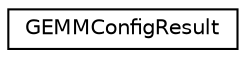 digraph "Graphical Class Hierarchy"
{
 // LATEX_PDF_SIZE
  edge [fontname="Helvetica",fontsize="10",labelfontname="Helvetica",labelfontsize="10"];
  node [fontname="Helvetica",fontsize="10",shape=record];
  rankdir="LR";
  Node0 [label="GEMMConfigResult",height=0.2,width=0.4,color="black", fillcolor="white", style="filled",URL="$structarm__compute_1_1cl__gemm_1_1auto__heuristics_1_1_g_e_m_m_config_result.xhtml",tooltip="Result of querying about GEMM config ( GEMMLHSMatrixInfo and GEMMRHSMatrixInfo)"];
}
